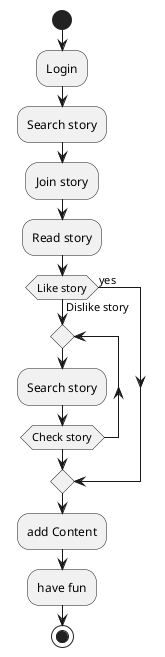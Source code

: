 @startuml
'https://plantuml.com/en/activity-diagram-legacy
start

:Login;
:Search story;
:Join story;
:Read story;
if (Like story) then (yes)
else (Dislike story)
  repeat
  :Search story;
  repeat while (Check story)
endif
:add Content;
:have fun;

stop

@enduml